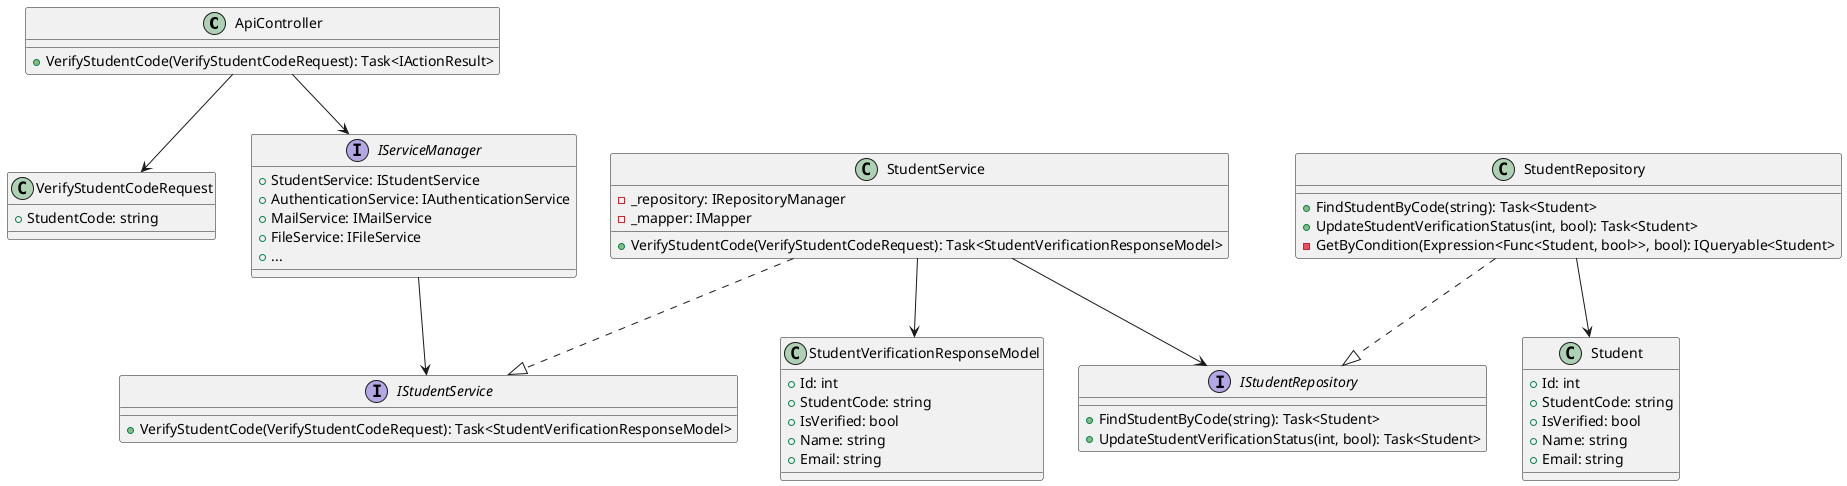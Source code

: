 @startuml
class ApiController {
  +VerifyStudentCode(VerifyStudentCodeRequest): Task<IActionResult>
}

class VerifyStudentCodeRequest {
  +StudentCode: string
}

interface IServiceManager {
  +StudentService: IStudentService
  +AuthenticationService: IAuthenticationService
  +MailService: IMailService
  +FileService: IFileService
  +...
}

interface IStudentService {
  +VerifyStudentCode(VerifyStudentCodeRequest): Task<StudentVerificationResponseModel>
}

class StudentService {
  -_repository: IRepositoryManager
  -_mapper: IMapper
  +VerifyStudentCode(VerifyStudentCodeRequest): Task<StudentVerificationResponseModel>
}

interface IStudentRepository {
  +FindStudentByCode(string): Task<Student>
  +UpdateStudentVerificationStatus(int, bool): Task<Student>
}

class StudentRepository {
  +FindStudentByCode(string): Task<Student>
  +UpdateStudentVerificationStatus(int, bool): Task<Student>
  -GetByCondition(Expression<Func<Student, bool>>, bool): IQueryable<Student>
}

class Student {
  +Id: int
  +StudentCode: string
  +IsVerified: bool
  +Name: string
  +Email: string
}

class StudentVerificationResponseModel {
  +Id: int
  +StudentCode: string
  +IsVerified: bool
  +Name: string
  +Email: string
}

ApiController --> IServiceManager
IServiceManager --> IStudentService
StudentService ..|> IStudentService
StudentService --> IStudentRepository
StudentRepository ..|> IStudentRepository
StudentRepository --> Student
StudentService --> StudentVerificationResponseModel
ApiController --> VerifyStudentCodeRequest
@enduml